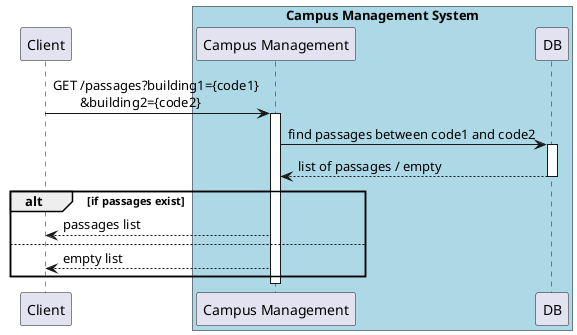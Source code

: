 @startuml SD Lv2

participant "Client" as Client
box "Campus Management System" #LightBlue
    participant "Campus Management" as Campus
    participant "DB" as DB
end box

Client -> Campus : GET /passages?building1={code1}\n\t&building2={code2}
activate Campus

Campus -> DB : find passages between code1 and code2
activate DB
DB --> Campus : list of passages / empty
deactivate DB

alt if passages exist
    Client <-- Campus : passages list
else
    Client <-- Campus : empty list
end

deactivate Campus

@enduml
